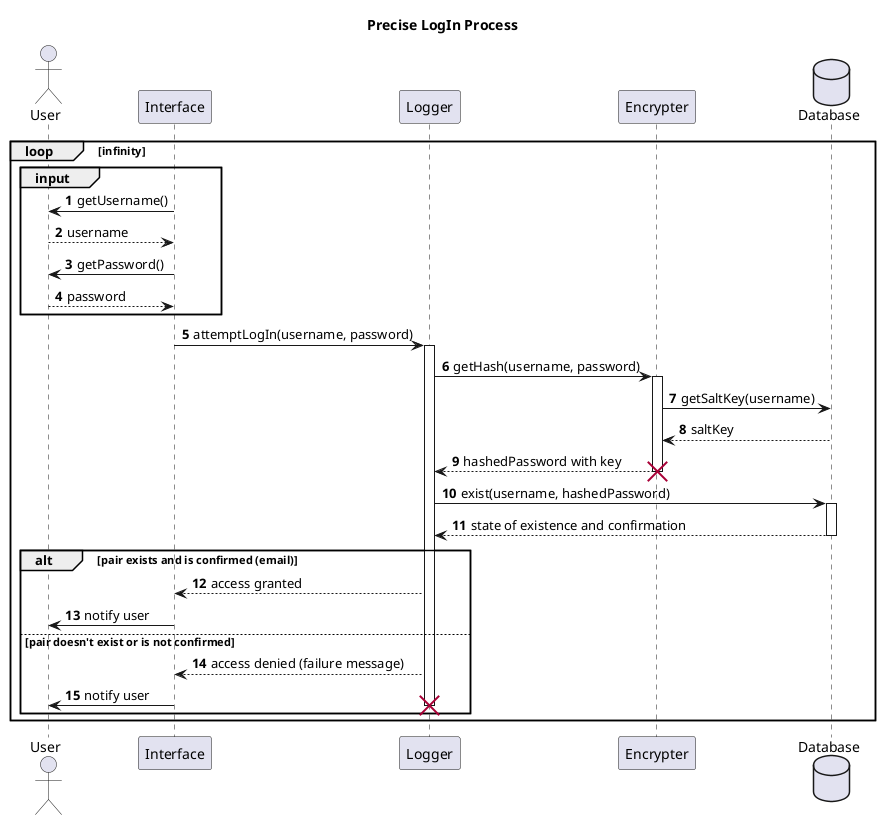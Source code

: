 @startuml Login

/' skinparam responseMessageBelowArrow true '/

title "Precise LogIn Process"

actor User as U
participant Interface as I
participant Logger as L
participant Encrypter as E
database Database as D


loop infinity
    autonumber
    group input
        I -> U : getUsername()
        U --> I : username

        I -> U : getPassword()
        U --> I : password
    end
    I -> L : attemptLogIn(username, password)
    activate L
    L -> E : getHash(username, password)
    activate E
    E -> D : getSaltKey(username)
    D --> E : saltKey
    E --> L : hashedPassword with key
    destroy E
    L -> D : exist(username, hashedPassword)
    activate D
    D --> L : state of existence and confirmation
    deactivate D
    alt pair exists and is confirmed (email)
        L --> I : access granted
        I -> U : notify user
    else pair doesn't exist or is not confirmed
        L --> I : access denied (failure message)
        I -> U : notify user
        destroy L
    end

end

@enduml